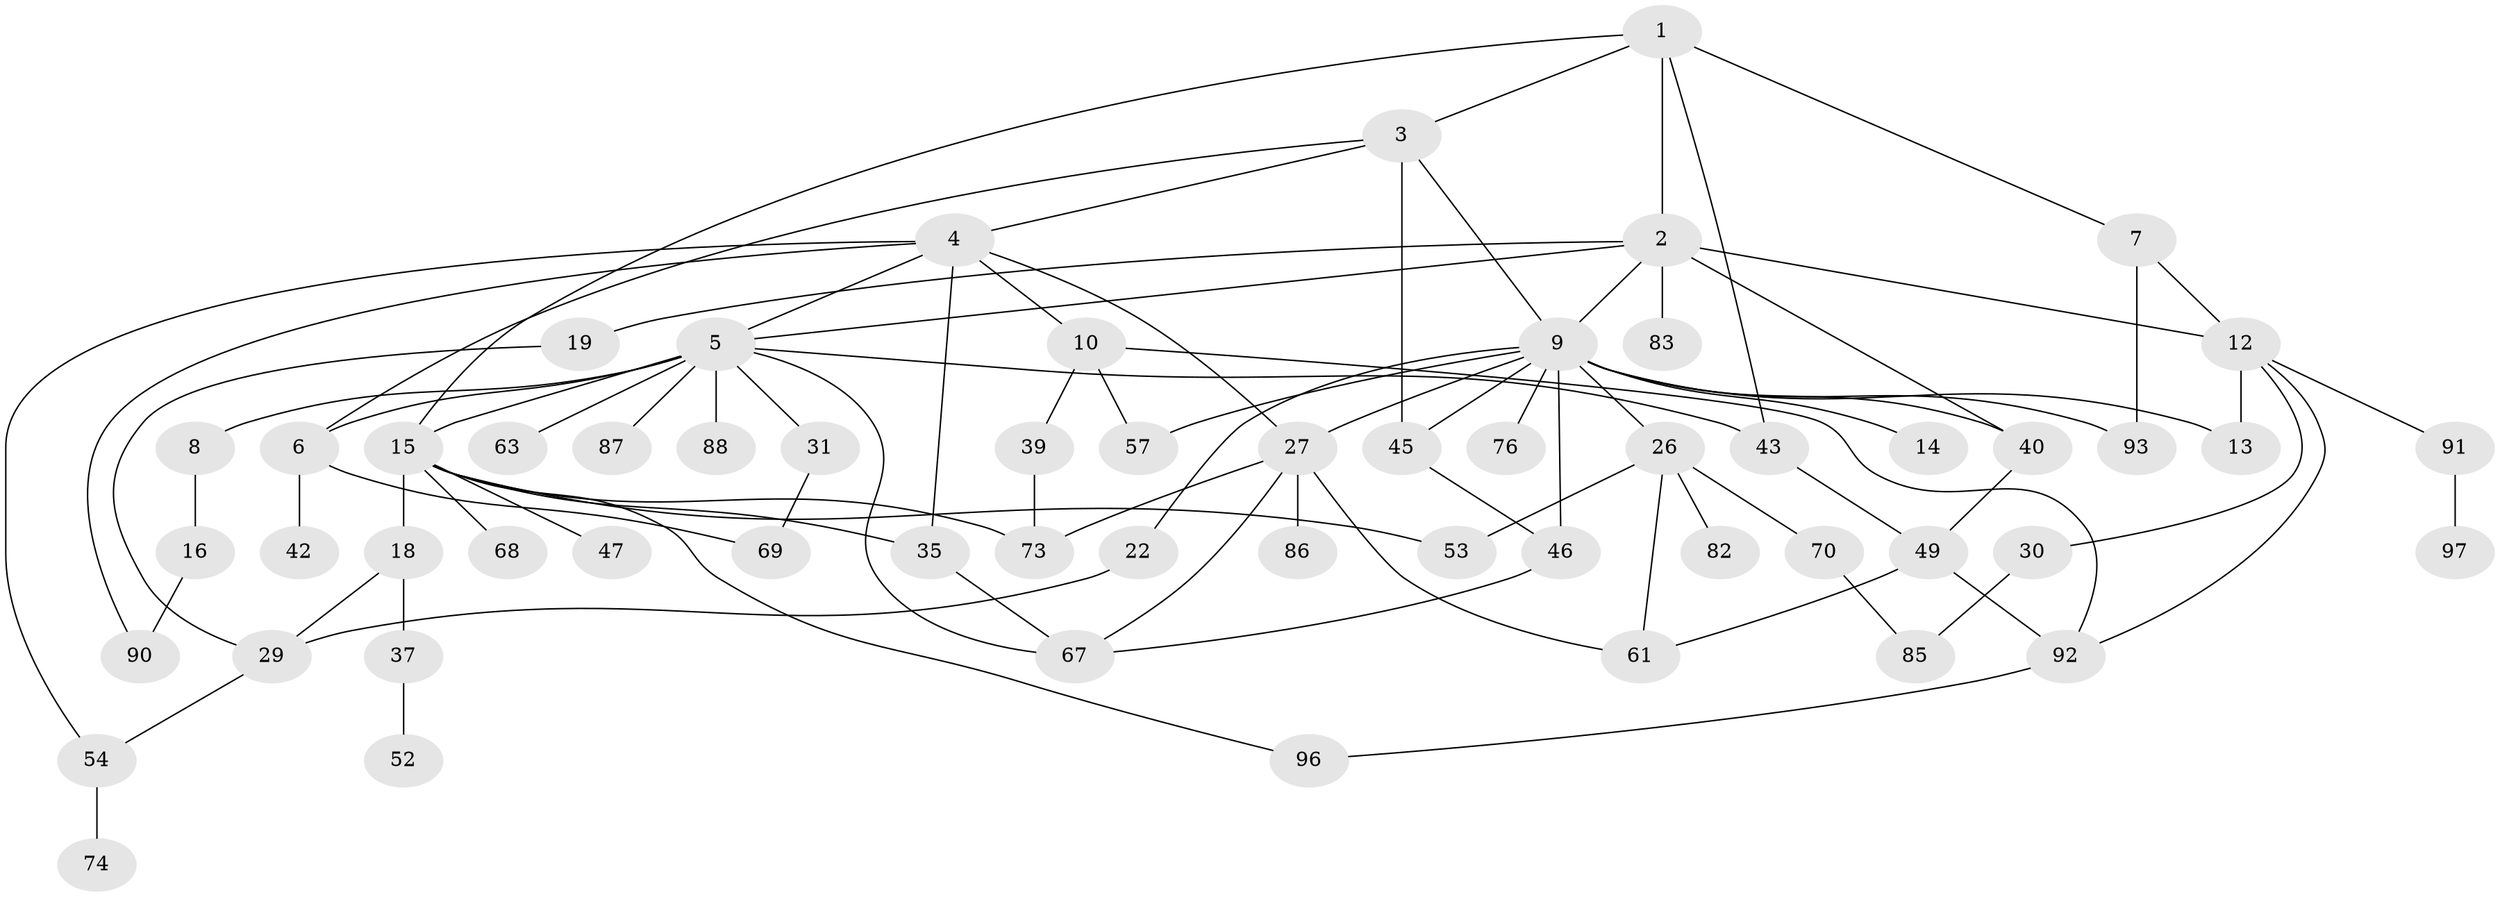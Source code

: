 // original degree distribution, {5: 0.030927835051546393, 8: 0.010309278350515464, 7: 0.030927835051546393, 6: 0.041237113402061855, 3: 0.21649484536082475, 2: 0.29896907216494845, 4: 0.13402061855670103, 1: 0.23711340206185566}
// Generated by graph-tools (version 1.1) at 2025/17/03/04/25 18:17:08]
// undirected, 58 vertices, 89 edges
graph export_dot {
graph [start="1"]
  node [color=gray90,style=filled];
  1;
  2;
  3 [super="+17"];
  4;
  5 [super="+24"];
  6 [super="+21+41"];
  7;
  8;
  9 [super="+11+25+56"];
  10;
  12 [super="+79+23+71+38+58"];
  13;
  14;
  15 [super="+51"];
  16;
  18;
  19 [super="+28+77"];
  22;
  26 [super="+33"];
  27 [super="+81"];
  29 [super="+95"];
  30;
  31;
  35;
  37;
  39;
  40 [super="+48+66"];
  42;
  43 [super="+60"];
  45 [super="+75"];
  46;
  47;
  49;
  52;
  53 [super="+72"];
  54;
  57;
  61 [super="+80"];
  63;
  67 [super="+84"];
  68;
  69;
  70;
  73;
  74;
  76 [super="+78"];
  82;
  83;
  85;
  86;
  87;
  88;
  90;
  91;
  92;
  93;
  96;
  97;
  1 -- 2;
  1 -- 3;
  1 -- 7;
  1 -- 15;
  1 -- 43;
  2 -- 12 [weight=2];
  2 -- 19;
  2 -- 40;
  2 -- 83;
  2 -- 9;
  2 -- 5;
  3 -- 4;
  3 -- 6;
  3 -- 9;
  3 -- 45;
  4 -- 5;
  4 -- 10;
  4 -- 35;
  4 -- 54;
  4 -- 27;
  4 -- 90;
  5 -- 8;
  5 -- 31;
  5 -- 88;
  5 -- 67;
  5 -- 6;
  5 -- 87;
  5 -- 43;
  5 -- 63;
  5 -- 15;
  6 -- 69;
  6 -- 42;
  7 -- 93;
  7 -- 12;
  8 -- 16;
  9 -- 22;
  9 -- 26 [weight=2];
  9 -- 76;
  9 -- 45;
  9 -- 13;
  9 -- 14;
  9 -- 46;
  9 -- 57;
  9 -- 27;
  9 -- 93;
  9 -- 40;
  10 -- 39;
  10 -- 57;
  10 -- 92;
  12 -- 91 [weight=2];
  12 -- 13 [weight=2];
  12 -- 30;
  12 -- 92;
  15 -- 18;
  15 -- 47;
  15 -- 68;
  15 -- 73;
  15 -- 96;
  15 -- 35;
  15 -- 53;
  16 -- 90;
  18 -- 29;
  18 -- 37;
  19 -- 29;
  22 -- 29;
  26 -- 53;
  26 -- 82;
  26 -- 61;
  26 -- 70;
  27 -- 67;
  27 -- 73;
  27 -- 61;
  27 -- 86;
  29 -- 54;
  30 -- 85;
  31 -- 69;
  35 -- 67;
  37 -- 52;
  39 -- 73;
  40 -- 49;
  43 -- 49;
  45 -- 46;
  46 -- 67;
  49 -- 61;
  49 -- 92;
  54 -- 74;
  70 -- 85;
  91 -- 97;
  92 -- 96;
}
